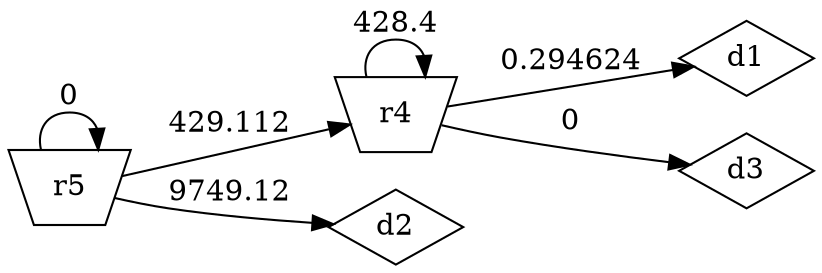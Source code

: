 digraph G {rankdir="LR";
	r4->d1 [label="0.294624"] r4 [shape="invtrapezium"] d1 [shape="diamond"]
	r5->d2 [label="9749.12"] r5 [shape="invtrapezium"] d2 [shape="diamond"]
	r4->d3 [label="0"] r4 [shape="invtrapezium"] d3 [shape="diamond"]
	r4->r4 [label="428.4"]
	r5->r5 [label="0"]
	r5->r4 [label="429.112"] r5 [shape="invtrapezium"]
}
